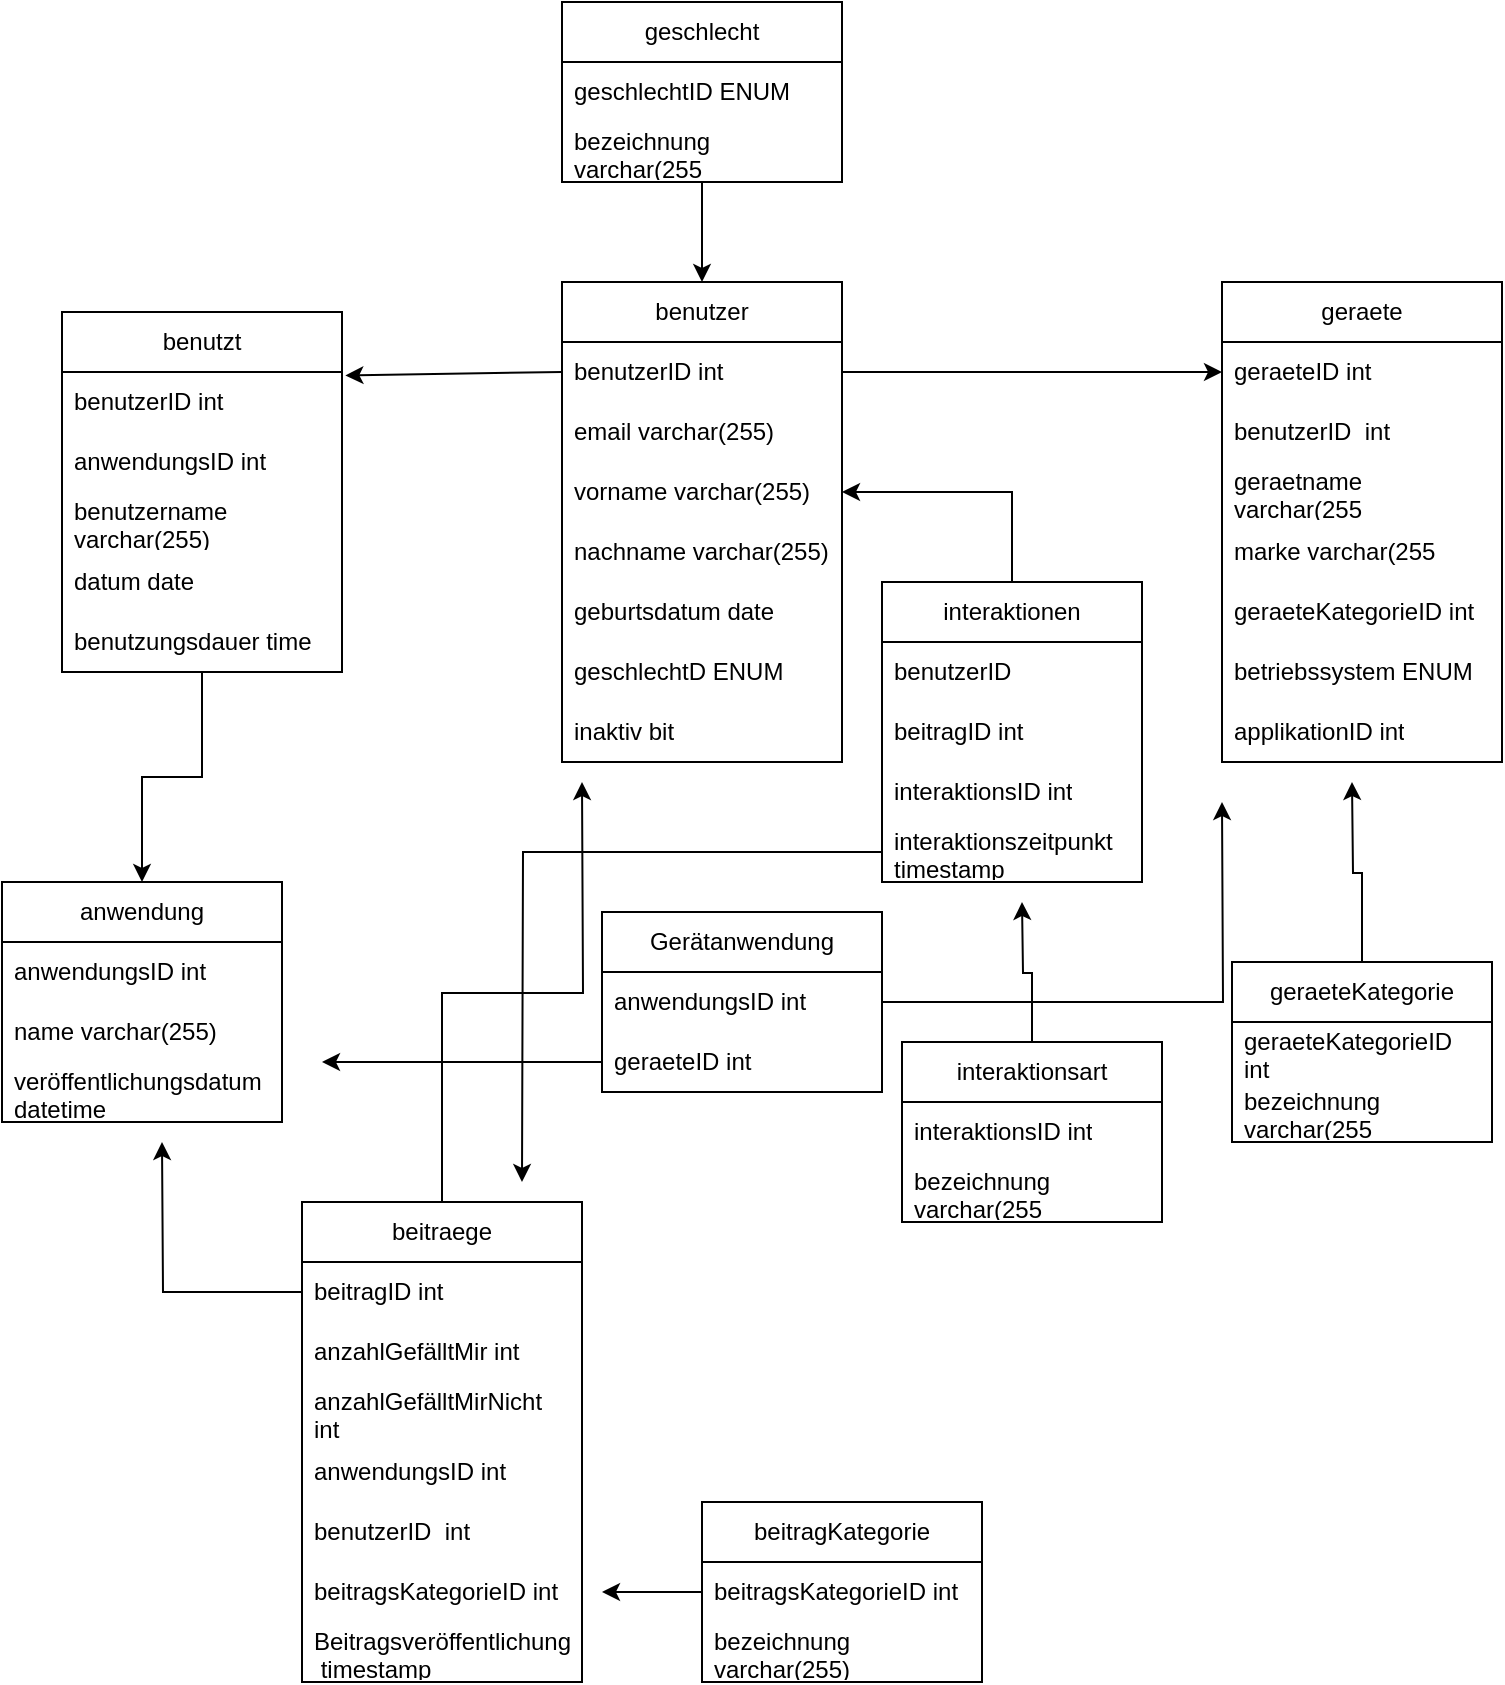 <mxfile version="22.0.3" type="github">
  <diagram name="Seite-1" id="pGpo4Mplg9-AZ32leIMH">
    <mxGraphModel dx="883" dy="2093" grid="1" gridSize="10" guides="1" tooltips="1" connect="1" arrows="1" fold="1" page="1" pageScale="1" pageWidth="827" pageHeight="1169" math="0" shadow="0">
      <root>
        <mxCell id="0" />
        <mxCell id="1" parent="0" />
        <mxCell id="y74Fso-SBo1mJ85XIeV5-77" style="edgeStyle=orthogonalEdgeStyle;rounded=0;orthogonalLoop=1;jettySize=auto;html=1;entryX=0.5;entryY=0;entryDx=0;entryDy=0;" edge="1" parent="1" source="y74Fso-SBo1mJ85XIeV5-1" target="y74Fso-SBo1mJ85XIeV5-23">
          <mxGeometry relative="1" as="geometry" />
        </mxCell>
        <mxCell id="y74Fso-SBo1mJ85XIeV5-1" value="benutzt" style="swimlane;fontStyle=0;childLayout=stackLayout;horizontal=1;startSize=30;horizontalStack=0;resizeParent=1;resizeParentMax=0;resizeLast=0;collapsible=1;marginBottom=0;whiteSpace=wrap;html=1;" vertex="1" parent="1">
          <mxGeometry x="50" y="85" width="140" height="180" as="geometry" />
        </mxCell>
        <mxCell id="y74Fso-SBo1mJ85XIeV5-2" value="benutzerID int&amp;nbsp;" style="text;strokeColor=none;fillColor=none;align=left;verticalAlign=middle;spacingLeft=4;spacingRight=4;overflow=hidden;points=[[0,0.5],[1,0.5]];portConstraint=eastwest;rotatable=0;whiteSpace=wrap;html=1;" vertex="1" parent="y74Fso-SBo1mJ85XIeV5-1">
          <mxGeometry y="30" width="140" height="30" as="geometry" />
        </mxCell>
        <mxCell id="y74Fso-SBo1mJ85XIeV5-3" value="anwendungsID int" style="text;strokeColor=none;fillColor=none;align=left;verticalAlign=middle;spacingLeft=4;spacingRight=4;overflow=hidden;points=[[0,0.5],[1,0.5]];portConstraint=eastwest;rotatable=0;whiteSpace=wrap;html=1;" vertex="1" parent="y74Fso-SBo1mJ85XIeV5-1">
          <mxGeometry y="60" width="140" height="30" as="geometry" />
        </mxCell>
        <mxCell id="y74Fso-SBo1mJ85XIeV5-6" value="benutzername varchar(255)" style="text;strokeColor=none;fillColor=none;align=left;verticalAlign=middle;spacingLeft=4;spacingRight=4;overflow=hidden;points=[[0,0.5],[1,0.5]];portConstraint=eastwest;rotatable=0;whiteSpace=wrap;html=1;" vertex="1" parent="y74Fso-SBo1mJ85XIeV5-1">
          <mxGeometry y="90" width="140" height="30" as="geometry" />
        </mxCell>
        <mxCell id="y74Fso-SBo1mJ85XIeV5-7" value="datum date" style="text;strokeColor=none;fillColor=none;align=left;verticalAlign=middle;spacingLeft=4;spacingRight=4;overflow=hidden;points=[[0,0.5],[1,0.5]];portConstraint=eastwest;rotatable=0;whiteSpace=wrap;html=1;" vertex="1" parent="y74Fso-SBo1mJ85XIeV5-1">
          <mxGeometry y="120" width="140" height="30" as="geometry" />
        </mxCell>
        <mxCell id="y74Fso-SBo1mJ85XIeV5-9" value="benutzungsdauer time" style="text;strokeColor=none;fillColor=none;align=left;verticalAlign=middle;spacingLeft=4;spacingRight=4;overflow=hidden;points=[[0,0.5],[1,0.5]];portConstraint=eastwest;rotatable=0;whiteSpace=wrap;html=1;" vertex="1" parent="y74Fso-SBo1mJ85XIeV5-1">
          <mxGeometry y="150" width="140" height="30" as="geometry" />
        </mxCell>
        <mxCell id="y74Fso-SBo1mJ85XIeV5-10" value="benutzer" style="swimlane;fontStyle=0;childLayout=stackLayout;horizontal=1;startSize=30;horizontalStack=0;resizeParent=1;resizeParentMax=0;resizeLast=0;collapsible=1;marginBottom=0;whiteSpace=wrap;html=1;" vertex="1" parent="1">
          <mxGeometry x="300" y="70" width="140" height="240" as="geometry" />
        </mxCell>
        <mxCell id="y74Fso-SBo1mJ85XIeV5-11" value="benutzerID int" style="text;strokeColor=none;fillColor=none;align=left;verticalAlign=middle;spacingLeft=4;spacingRight=4;overflow=hidden;points=[[0,0.5],[1,0.5]];portConstraint=eastwest;rotatable=0;whiteSpace=wrap;html=1;" vertex="1" parent="y74Fso-SBo1mJ85XIeV5-10">
          <mxGeometry y="30" width="140" height="30" as="geometry" />
        </mxCell>
        <mxCell id="y74Fso-SBo1mJ85XIeV5-12" value="email varchar(255)" style="text;strokeColor=none;fillColor=none;align=left;verticalAlign=middle;spacingLeft=4;spacingRight=4;overflow=hidden;points=[[0,0.5],[1,0.5]];portConstraint=eastwest;rotatable=0;whiteSpace=wrap;html=1;" vertex="1" parent="y74Fso-SBo1mJ85XIeV5-10">
          <mxGeometry y="60" width="140" height="30" as="geometry" />
        </mxCell>
        <mxCell id="y74Fso-SBo1mJ85XIeV5-13" value="vorname varchar(255)" style="text;strokeColor=none;fillColor=none;align=left;verticalAlign=middle;spacingLeft=4;spacingRight=4;overflow=hidden;points=[[0,0.5],[1,0.5]];portConstraint=eastwest;rotatable=0;whiteSpace=wrap;html=1;" vertex="1" parent="y74Fso-SBo1mJ85XIeV5-10">
          <mxGeometry y="90" width="140" height="30" as="geometry" />
        </mxCell>
        <mxCell id="y74Fso-SBo1mJ85XIeV5-14" value="nachname varchar(255)" style="text;strokeColor=none;fillColor=none;align=left;verticalAlign=middle;spacingLeft=4;spacingRight=4;overflow=hidden;points=[[0,0.5],[1,0.5]];portConstraint=eastwest;rotatable=0;whiteSpace=wrap;html=1;" vertex="1" parent="y74Fso-SBo1mJ85XIeV5-10">
          <mxGeometry y="120" width="140" height="30" as="geometry" />
        </mxCell>
        <mxCell id="y74Fso-SBo1mJ85XIeV5-15" value="geburtsdatum date" style="text;strokeColor=none;fillColor=none;align=left;verticalAlign=middle;spacingLeft=4;spacingRight=4;overflow=hidden;points=[[0,0.5],[1,0.5]];portConstraint=eastwest;rotatable=0;whiteSpace=wrap;html=1;" vertex="1" parent="y74Fso-SBo1mJ85XIeV5-10">
          <mxGeometry y="150" width="140" height="30" as="geometry" />
        </mxCell>
        <mxCell id="y74Fso-SBo1mJ85XIeV5-16" value="geschlechtD ENUM" style="text;strokeColor=none;fillColor=none;align=left;verticalAlign=middle;spacingLeft=4;spacingRight=4;overflow=hidden;points=[[0,0.5],[1,0.5]];portConstraint=eastwest;rotatable=0;whiteSpace=wrap;html=1;" vertex="1" parent="y74Fso-SBo1mJ85XIeV5-10">
          <mxGeometry y="180" width="140" height="30" as="geometry" />
        </mxCell>
        <mxCell id="y74Fso-SBo1mJ85XIeV5-99" value="inaktiv bit" style="text;strokeColor=none;fillColor=none;align=left;verticalAlign=middle;spacingLeft=4;spacingRight=4;overflow=hidden;points=[[0,0.5],[1,0.5]];portConstraint=eastwest;rotatable=0;whiteSpace=wrap;html=1;" vertex="1" parent="y74Fso-SBo1mJ85XIeV5-10">
          <mxGeometry y="210" width="140" height="30" as="geometry" />
        </mxCell>
        <mxCell id="y74Fso-SBo1mJ85XIeV5-72" value="" style="edgeStyle=orthogonalEdgeStyle;rounded=0;orthogonalLoop=1;jettySize=auto;html=1;" edge="1" parent="1" source="y74Fso-SBo1mJ85XIeV5-17">
          <mxGeometry relative="1" as="geometry">
            <mxPoint x="370" y="70" as="targetPoint" />
          </mxGeometry>
        </mxCell>
        <mxCell id="y74Fso-SBo1mJ85XIeV5-17" value="geschlecht" style="swimlane;fontStyle=0;childLayout=stackLayout;horizontal=1;startSize=30;horizontalStack=0;resizeParent=1;resizeParentMax=0;resizeLast=0;collapsible=1;marginBottom=0;whiteSpace=wrap;html=1;" vertex="1" parent="1">
          <mxGeometry x="300" y="-70" width="140" height="90" as="geometry" />
        </mxCell>
        <mxCell id="y74Fso-SBo1mJ85XIeV5-18" value="geschlechtID ENUM" style="text;strokeColor=none;fillColor=none;align=left;verticalAlign=middle;spacingLeft=4;spacingRight=4;overflow=hidden;points=[[0,0.5],[1,0.5]];portConstraint=eastwest;rotatable=0;whiteSpace=wrap;html=1;" vertex="1" parent="y74Fso-SBo1mJ85XIeV5-17">
          <mxGeometry y="30" width="140" height="30" as="geometry" />
        </mxCell>
        <mxCell id="y74Fso-SBo1mJ85XIeV5-19" value="bezeichnung varchar(255" style="text;strokeColor=none;fillColor=none;align=left;verticalAlign=middle;spacingLeft=4;spacingRight=4;overflow=hidden;points=[[0,0.5],[1,0.5]];portConstraint=eastwest;rotatable=0;whiteSpace=wrap;html=1;" vertex="1" parent="y74Fso-SBo1mJ85XIeV5-17">
          <mxGeometry y="60" width="140" height="30" as="geometry" />
        </mxCell>
        <mxCell id="y74Fso-SBo1mJ85XIeV5-23" value="anwendung" style="swimlane;fontStyle=0;childLayout=stackLayout;horizontal=1;startSize=30;horizontalStack=0;resizeParent=1;resizeParentMax=0;resizeLast=0;collapsible=1;marginBottom=0;whiteSpace=wrap;html=1;" vertex="1" parent="1">
          <mxGeometry x="20" y="370" width="140" height="120" as="geometry" />
        </mxCell>
        <mxCell id="y74Fso-SBo1mJ85XIeV5-24" value="anwendungsID int" style="text;strokeColor=none;fillColor=none;align=left;verticalAlign=middle;spacingLeft=4;spacingRight=4;overflow=hidden;points=[[0,0.5],[1,0.5]];portConstraint=eastwest;rotatable=0;whiteSpace=wrap;html=1;" vertex="1" parent="y74Fso-SBo1mJ85XIeV5-23">
          <mxGeometry y="30" width="140" height="30" as="geometry" />
        </mxCell>
        <mxCell id="y74Fso-SBo1mJ85XIeV5-25" value="name varchar(255)" style="text;strokeColor=none;fillColor=none;align=left;verticalAlign=middle;spacingLeft=4;spacingRight=4;overflow=hidden;points=[[0,0.5],[1,0.5]];portConstraint=eastwest;rotatable=0;whiteSpace=wrap;html=1;" vertex="1" parent="y74Fso-SBo1mJ85XIeV5-23">
          <mxGeometry y="60" width="140" height="30" as="geometry" />
        </mxCell>
        <mxCell id="y74Fso-SBo1mJ85XIeV5-26" value="veröffentlichungsdatum datetime" style="text;strokeColor=none;fillColor=none;align=left;verticalAlign=middle;spacingLeft=4;spacingRight=4;overflow=hidden;points=[[0,0.5],[1,0.5]];portConstraint=eastwest;rotatable=0;whiteSpace=wrap;html=1;" vertex="1" parent="y74Fso-SBo1mJ85XIeV5-23">
          <mxGeometry y="90" width="140" height="30" as="geometry" />
        </mxCell>
        <mxCell id="y74Fso-SBo1mJ85XIeV5-79" style="edgeStyle=orthogonalEdgeStyle;rounded=0;orthogonalLoop=1;jettySize=auto;html=1;" edge="1" parent="1" source="y74Fso-SBo1mJ85XIeV5-29">
          <mxGeometry relative="1" as="geometry">
            <mxPoint x="695" y="320" as="targetPoint" />
          </mxGeometry>
        </mxCell>
        <mxCell id="y74Fso-SBo1mJ85XIeV5-29" value="geraeteKategorie" style="swimlane;fontStyle=0;childLayout=stackLayout;horizontal=1;startSize=30;horizontalStack=0;resizeParent=1;resizeParentMax=0;resizeLast=0;collapsible=1;marginBottom=0;whiteSpace=wrap;html=1;" vertex="1" parent="1">
          <mxGeometry x="635" y="410" width="130" height="90" as="geometry" />
        </mxCell>
        <mxCell id="y74Fso-SBo1mJ85XIeV5-30" value="geraeteKategorieID int" style="text;strokeColor=none;fillColor=none;align=left;verticalAlign=middle;spacingLeft=4;spacingRight=4;overflow=hidden;points=[[0,0.5],[1,0.5]];portConstraint=eastwest;rotatable=0;whiteSpace=wrap;html=1;" vertex="1" parent="y74Fso-SBo1mJ85XIeV5-29">
          <mxGeometry y="30" width="130" height="30" as="geometry" />
        </mxCell>
        <mxCell id="y74Fso-SBo1mJ85XIeV5-31" value="bezeichnung varchar(255" style="text;strokeColor=none;fillColor=none;align=left;verticalAlign=middle;spacingLeft=4;spacingRight=4;overflow=hidden;points=[[0,0.5],[1,0.5]];portConstraint=eastwest;rotatable=0;whiteSpace=wrap;html=1;" vertex="1" parent="y74Fso-SBo1mJ85XIeV5-29">
          <mxGeometry y="60" width="130" height="30" as="geometry" />
        </mxCell>
        <mxCell id="y74Fso-SBo1mJ85XIeV5-32" value="beitragKategorie" style="swimlane;fontStyle=0;childLayout=stackLayout;horizontal=1;startSize=30;horizontalStack=0;resizeParent=1;resizeParentMax=0;resizeLast=0;collapsible=1;marginBottom=0;whiteSpace=wrap;html=1;" vertex="1" parent="1">
          <mxGeometry x="370" y="680" width="140" height="90" as="geometry" />
        </mxCell>
        <mxCell id="y74Fso-SBo1mJ85XIeV5-105" style="edgeStyle=orthogonalEdgeStyle;rounded=0;orthogonalLoop=1;jettySize=auto;html=1;" edge="1" parent="y74Fso-SBo1mJ85XIeV5-32" source="y74Fso-SBo1mJ85XIeV5-33">
          <mxGeometry relative="1" as="geometry">
            <mxPoint x="-50" y="45" as="targetPoint" />
          </mxGeometry>
        </mxCell>
        <mxCell id="y74Fso-SBo1mJ85XIeV5-33" value="beitragsKategorieID int" style="text;strokeColor=none;fillColor=none;align=left;verticalAlign=middle;spacingLeft=4;spacingRight=4;overflow=hidden;points=[[0,0.5],[1,0.5]];portConstraint=eastwest;rotatable=0;whiteSpace=wrap;html=1;" vertex="1" parent="y74Fso-SBo1mJ85XIeV5-32">
          <mxGeometry y="30" width="140" height="30" as="geometry" />
        </mxCell>
        <mxCell id="y74Fso-SBo1mJ85XIeV5-34" value="bezeichnung varchar(255)" style="text;strokeColor=none;fillColor=none;align=left;verticalAlign=middle;spacingLeft=4;spacingRight=4;overflow=hidden;points=[[0,0.5],[1,0.5]];portConstraint=eastwest;rotatable=0;whiteSpace=wrap;html=1;" vertex="1" parent="y74Fso-SBo1mJ85XIeV5-32">
          <mxGeometry y="60" width="140" height="30" as="geometry" />
        </mxCell>
        <mxCell id="y74Fso-SBo1mJ85XIeV5-35" value="geraete" style="swimlane;fontStyle=0;childLayout=stackLayout;horizontal=1;startSize=30;horizontalStack=0;resizeParent=1;resizeParentMax=0;resizeLast=0;collapsible=1;marginBottom=0;whiteSpace=wrap;html=1;" vertex="1" parent="1">
          <mxGeometry x="630" y="70" width="140" height="240" as="geometry" />
        </mxCell>
        <mxCell id="y74Fso-SBo1mJ85XIeV5-42" value="geraeteID int" style="text;strokeColor=none;fillColor=none;align=left;verticalAlign=middle;spacingLeft=4;spacingRight=4;overflow=hidden;points=[[0,0.5],[1,0.5]];portConstraint=eastwest;rotatable=0;whiteSpace=wrap;html=1;" vertex="1" parent="y74Fso-SBo1mJ85XIeV5-35">
          <mxGeometry y="30" width="140" height="30" as="geometry" />
        </mxCell>
        <mxCell id="y74Fso-SBo1mJ85XIeV5-36" value="benutzerID &amp;nbsp;int" style="text;strokeColor=none;fillColor=none;align=left;verticalAlign=middle;spacingLeft=4;spacingRight=4;overflow=hidden;points=[[0,0.5],[1,0.5]];portConstraint=eastwest;rotatable=0;whiteSpace=wrap;html=1;" vertex="1" parent="y74Fso-SBo1mJ85XIeV5-35">
          <mxGeometry y="60" width="140" height="30" as="geometry" />
        </mxCell>
        <mxCell id="y74Fso-SBo1mJ85XIeV5-37" value="geraetname varchar(255" style="text;strokeColor=none;fillColor=none;align=left;verticalAlign=middle;spacingLeft=4;spacingRight=4;overflow=hidden;points=[[0,0.5],[1,0.5]];portConstraint=eastwest;rotatable=0;whiteSpace=wrap;html=1;" vertex="1" parent="y74Fso-SBo1mJ85XIeV5-35">
          <mxGeometry y="90" width="140" height="30" as="geometry" />
        </mxCell>
        <mxCell id="y74Fso-SBo1mJ85XIeV5-38" value="marke varchar(255" style="text;strokeColor=none;fillColor=none;align=left;verticalAlign=middle;spacingLeft=4;spacingRight=4;overflow=hidden;points=[[0,0.5],[1,0.5]];portConstraint=eastwest;rotatable=0;whiteSpace=wrap;html=1;" vertex="1" parent="y74Fso-SBo1mJ85XIeV5-35">
          <mxGeometry y="120" width="140" height="30" as="geometry" />
        </mxCell>
        <mxCell id="y74Fso-SBo1mJ85XIeV5-40" value="geraeteKategorieID int" style="text;strokeColor=none;fillColor=none;align=left;verticalAlign=middle;spacingLeft=4;spacingRight=4;overflow=hidden;points=[[0,0.5],[1,0.5]];portConstraint=eastwest;rotatable=0;whiteSpace=wrap;html=1;" vertex="1" parent="y74Fso-SBo1mJ85XIeV5-35">
          <mxGeometry y="150" width="140" height="30" as="geometry" />
        </mxCell>
        <mxCell id="y74Fso-SBo1mJ85XIeV5-41" value="betriebssystem ENUM" style="text;strokeColor=none;fillColor=none;align=left;verticalAlign=middle;spacingLeft=4;spacingRight=4;overflow=hidden;points=[[0,0.5],[1,0.5]];portConstraint=eastwest;rotatable=0;whiteSpace=wrap;html=1;" vertex="1" parent="y74Fso-SBo1mJ85XIeV5-35">
          <mxGeometry y="180" width="140" height="30" as="geometry" />
        </mxCell>
        <mxCell id="y74Fso-SBo1mJ85XIeV5-78" value="applikationID int" style="text;strokeColor=none;fillColor=none;align=left;verticalAlign=middle;spacingLeft=4;spacingRight=4;overflow=hidden;points=[[0,0.5],[1,0.5]];portConstraint=eastwest;rotatable=0;whiteSpace=wrap;html=1;" vertex="1" parent="y74Fso-SBo1mJ85XIeV5-35">
          <mxGeometry y="210" width="140" height="30" as="geometry" />
        </mxCell>
        <mxCell id="y74Fso-SBo1mJ85XIeV5-106" style="edgeStyle=orthogonalEdgeStyle;rounded=0;orthogonalLoop=1;jettySize=auto;html=1;" edge="1" parent="1" source="y74Fso-SBo1mJ85XIeV5-43">
          <mxGeometry relative="1" as="geometry">
            <mxPoint x="310" y="320" as="targetPoint" />
          </mxGeometry>
        </mxCell>
        <mxCell id="y74Fso-SBo1mJ85XIeV5-43" value="beitraege" style="swimlane;fontStyle=0;childLayout=stackLayout;horizontal=1;startSize=30;horizontalStack=0;resizeParent=1;resizeParentMax=0;resizeLast=0;collapsible=1;marginBottom=0;whiteSpace=wrap;html=1;" vertex="1" parent="1">
          <mxGeometry x="170" y="530" width="140" height="240" as="geometry" />
        </mxCell>
        <mxCell id="y74Fso-SBo1mJ85XIeV5-108" style="edgeStyle=orthogonalEdgeStyle;rounded=0;orthogonalLoop=1;jettySize=auto;html=1;" edge="1" parent="y74Fso-SBo1mJ85XIeV5-43" source="y74Fso-SBo1mJ85XIeV5-44">
          <mxGeometry relative="1" as="geometry">
            <mxPoint x="-70.0" y="-30" as="targetPoint" />
          </mxGeometry>
        </mxCell>
        <mxCell id="y74Fso-SBo1mJ85XIeV5-44" value="beitragID int" style="text;strokeColor=none;fillColor=none;align=left;verticalAlign=middle;spacingLeft=4;spacingRight=4;overflow=hidden;points=[[0,0.5],[1,0.5]];portConstraint=eastwest;rotatable=0;whiteSpace=wrap;html=1;" vertex="1" parent="y74Fso-SBo1mJ85XIeV5-43">
          <mxGeometry y="30" width="140" height="30" as="geometry" />
        </mxCell>
        <mxCell id="y74Fso-SBo1mJ85XIeV5-46" value="anzahlGefälltMir int" style="text;strokeColor=none;fillColor=none;align=left;verticalAlign=middle;spacingLeft=4;spacingRight=4;overflow=hidden;points=[[0,0.5],[1,0.5]];portConstraint=eastwest;rotatable=0;whiteSpace=wrap;html=1;" vertex="1" parent="y74Fso-SBo1mJ85XIeV5-43">
          <mxGeometry y="60" width="140" height="30" as="geometry" />
        </mxCell>
        <mxCell id="y74Fso-SBo1mJ85XIeV5-47" value="anzahlGefälltMirNicht int" style="text;strokeColor=none;fillColor=none;align=left;verticalAlign=middle;spacingLeft=4;spacingRight=4;overflow=hidden;points=[[0,0.5],[1,0.5]];portConstraint=eastwest;rotatable=0;whiteSpace=wrap;html=1;" vertex="1" parent="y74Fso-SBo1mJ85XIeV5-43">
          <mxGeometry y="90" width="140" height="30" as="geometry" />
        </mxCell>
        <mxCell id="y74Fso-SBo1mJ85XIeV5-48" value="anwendungsID int" style="text;strokeColor=none;fillColor=none;align=left;verticalAlign=middle;spacingLeft=4;spacingRight=4;overflow=hidden;points=[[0,0.5],[1,0.5]];portConstraint=eastwest;rotatable=0;whiteSpace=wrap;html=1;" vertex="1" parent="y74Fso-SBo1mJ85XIeV5-43">
          <mxGeometry y="120" width="140" height="30" as="geometry" />
        </mxCell>
        <mxCell id="y74Fso-SBo1mJ85XIeV5-45" value="benutzerID &amp;nbsp;int" style="text;strokeColor=none;fillColor=none;align=left;verticalAlign=middle;spacingLeft=4;spacingRight=4;overflow=hidden;points=[[0,0.5],[1,0.5]];portConstraint=eastwest;rotatable=0;whiteSpace=wrap;html=1;" vertex="1" parent="y74Fso-SBo1mJ85XIeV5-43">
          <mxGeometry y="150" width="140" height="30" as="geometry" />
        </mxCell>
        <mxCell id="y74Fso-SBo1mJ85XIeV5-49" value="beitragsKategorieID int" style="text;strokeColor=none;fillColor=none;align=left;verticalAlign=middle;spacingLeft=4;spacingRight=4;overflow=hidden;points=[[0,0.5],[1,0.5]];portConstraint=eastwest;rotatable=0;whiteSpace=wrap;html=1;" vertex="1" parent="y74Fso-SBo1mJ85XIeV5-43">
          <mxGeometry y="180" width="140" height="30" as="geometry" />
        </mxCell>
        <mxCell id="y74Fso-SBo1mJ85XIeV5-93" value="Beitragsveröffentlichung &amp;nbsp;timestamp" style="text;strokeColor=none;fillColor=none;align=left;verticalAlign=middle;spacingLeft=4;spacingRight=4;overflow=hidden;points=[[0,0.5],[1,0.5]];portConstraint=eastwest;rotatable=0;whiteSpace=wrap;html=1;" vertex="1" parent="y74Fso-SBo1mJ85XIeV5-43">
          <mxGeometry y="210" width="140" height="30" as="geometry" />
        </mxCell>
        <mxCell id="y74Fso-SBo1mJ85XIeV5-73" style="edgeStyle=orthogonalEdgeStyle;rounded=0;orthogonalLoop=1;jettySize=auto;html=1;entryX=1;entryY=0.5;entryDx=0;entryDy=0;" edge="1" parent="1" source="y74Fso-SBo1mJ85XIeV5-50" target="y74Fso-SBo1mJ85XIeV5-13">
          <mxGeometry relative="1" as="geometry" />
        </mxCell>
        <mxCell id="y74Fso-SBo1mJ85XIeV5-50" value="interaktionen" style="swimlane;fontStyle=0;childLayout=stackLayout;horizontal=1;startSize=30;horizontalStack=0;resizeParent=1;resizeParentMax=0;resizeLast=0;collapsible=1;marginBottom=0;whiteSpace=wrap;html=1;" vertex="1" parent="1">
          <mxGeometry x="460" y="220" width="130" height="150" as="geometry" />
        </mxCell>
        <mxCell id="y74Fso-SBo1mJ85XIeV5-51" value="benutzerID" style="text;strokeColor=none;fillColor=none;align=left;verticalAlign=middle;spacingLeft=4;spacingRight=4;overflow=hidden;points=[[0,0.5],[1,0.5]];portConstraint=eastwest;rotatable=0;whiteSpace=wrap;html=1;" vertex="1" parent="y74Fso-SBo1mJ85XIeV5-50">
          <mxGeometry y="30" width="130" height="30" as="geometry" />
        </mxCell>
        <mxCell id="y74Fso-SBo1mJ85XIeV5-52" value="beitragID int" style="text;strokeColor=none;fillColor=none;align=left;verticalAlign=middle;spacingLeft=4;spacingRight=4;overflow=hidden;points=[[0,0.5],[1,0.5]];portConstraint=eastwest;rotatable=0;whiteSpace=wrap;html=1;" vertex="1" parent="y74Fso-SBo1mJ85XIeV5-50">
          <mxGeometry y="60" width="130" height="30" as="geometry" />
        </mxCell>
        <mxCell id="y74Fso-SBo1mJ85XIeV5-80" value="interaktionsID int" style="text;strokeColor=none;fillColor=none;align=left;verticalAlign=middle;spacingLeft=4;spacingRight=4;overflow=hidden;points=[[0,0.5],[1,0.5]];portConstraint=eastwest;rotatable=0;whiteSpace=wrap;html=1;" vertex="1" parent="y74Fso-SBo1mJ85XIeV5-50">
          <mxGeometry y="90" width="130" height="30" as="geometry" />
        </mxCell>
        <mxCell id="y74Fso-SBo1mJ85XIeV5-111" style="edgeStyle=orthogonalEdgeStyle;rounded=0;orthogonalLoop=1;jettySize=auto;html=1;" edge="1" parent="y74Fso-SBo1mJ85XIeV5-50" source="y74Fso-SBo1mJ85XIeV5-96">
          <mxGeometry relative="1" as="geometry">
            <mxPoint x="-180" y="300" as="targetPoint" />
          </mxGeometry>
        </mxCell>
        <mxCell id="y74Fso-SBo1mJ85XIeV5-96" value="interaktionszeitpunkt&amp;nbsp;&lt;br&gt;timestamp" style="text;strokeColor=none;fillColor=none;align=left;verticalAlign=middle;spacingLeft=4;spacingRight=4;overflow=hidden;points=[[0,0.5],[1,0.5]];portConstraint=eastwest;rotatable=0;whiteSpace=wrap;html=1;" vertex="1" parent="y74Fso-SBo1mJ85XIeV5-50">
          <mxGeometry y="120" width="130" height="30" as="geometry" />
        </mxCell>
        <mxCell id="y74Fso-SBo1mJ85XIeV5-56" style="rounded=0;orthogonalLoop=1;jettySize=auto;html=1;exitX=0;exitY=0.5;exitDx=0;exitDy=0;entryX=1.012;entryY=0.057;entryDx=0;entryDy=0;entryPerimeter=0;" edge="1" parent="1" source="y74Fso-SBo1mJ85XIeV5-11" target="y74Fso-SBo1mJ85XIeV5-2">
          <mxGeometry relative="1" as="geometry" />
        </mxCell>
        <mxCell id="y74Fso-SBo1mJ85XIeV5-57" style="edgeStyle=orthogonalEdgeStyle;rounded=0;orthogonalLoop=1;jettySize=auto;html=1;exitX=1;exitY=0.5;exitDx=0;exitDy=0;entryX=0;entryY=0.5;entryDx=0;entryDy=0;" edge="1" parent="1" source="y74Fso-SBo1mJ85XIeV5-11" target="y74Fso-SBo1mJ85XIeV5-42">
          <mxGeometry relative="1" as="geometry" />
        </mxCell>
        <mxCell id="y74Fso-SBo1mJ85XIeV5-98" style="edgeStyle=orthogonalEdgeStyle;rounded=0;orthogonalLoop=1;jettySize=auto;html=1;" edge="1" parent="1" source="y74Fso-SBo1mJ85XIeV5-81">
          <mxGeometry relative="1" as="geometry">
            <mxPoint x="530" y="380" as="targetPoint" />
          </mxGeometry>
        </mxCell>
        <mxCell id="y74Fso-SBo1mJ85XIeV5-81" value="interaktionsart" style="swimlane;fontStyle=0;childLayout=stackLayout;horizontal=1;startSize=30;horizontalStack=0;resizeParent=1;resizeParentMax=0;resizeLast=0;collapsible=1;marginBottom=0;whiteSpace=wrap;html=1;" vertex="1" parent="1">
          <mxGeometry x="470" y="450" width="130" height="90" as="geometry" />
        </mxCell>
        <mxCell id="y74Fso-SBo1mJ85XIeV5-83" value="interaktionsID int" style="text;strokeColor=none;fillColor=none;align=left;verticalAlign=middle;spacingLeft=4;spacingRight=4;overflow=hidden;points=[[0,0.5],[1,0.5]];portConstraint=eastwest;rotatable=0;whiteSpace=wrap;html=1;" vertex="1" parent="y74Fso-SBo1mJ85XIeV5-81">
          <mxGeometry y="30" width="130" height="30" as="geometry" />
        </mxCell>
        <mxCell id="y74Fso-SBo1mJ85XIeV5-85" value="bezeichnung varchar(255" style="text;strokeColor=none;fillColor=none;align=left;verticalAlign=middle;spacingLeft=4;spacingRight=4;overflow=hidden;points=[[0,0.5],[1,0.5]];portConstraint=eastwest;rotatable=0;whiteSpace=wrap;html=1;" vertex="1" parent="y74Fso-SBo1mJ85XIeV5-81">
          <mxGeometry y="60" width="130" height="30" as="geometry" />
        </mxCell>
        <mxCell id="y74Fso-SBo1mJ85XIeV5-110" style="edgeStyle=orthogonalEdgeStyle;rounded=0;orthogonalLoop=1;jettySize=auto;html=1;" edge="1" parent="1" source="y74Fso-SBo1mJ85XIeV5-100">
          <mxGeometry relative="1" as="geometry">
            <mxPoint x="630" y="330" as="targetPoint" />
          </mxGeometry>
        </mxCell>
        <mxCell id="y74Fso-SBo1mJ85XIeV5-100" value="Gerätanwendung" style="swimlane;fontStyle=0;childLayout=stackLayout;horizontal=1;startSize=30;horizontalStack=0;resizeParent=1;resizeParentMax=0;resizeLast=0;collapsible=1;marginBottom=0;whiteSpace=wrap;html=1;" vertex="1" parent="1">
          <mxGeometry x="320" y="385" width="140" height="90" as="geometry" />
        </mxCell>
        <mxCell id="y74Fso-SBo1mJ85XIeV5-101" value="anwendungsID int" style="text;strokeColor=none;fillColor=none;align=left;verticalAlign=middle;spacingLeft=4;spacingRight=4;overflow=hidden;points=[[0,0.5],[1,0.5]];portConstraint=eastwest;rotatable=0;whiteSpace=wrap;html=1;" vertex="1" parent="y74Fso-SBo1mJ85XIeV5-100">
          <mxGeometry y="30" width="140" height="30" as="geometry" />
        </mxCell>
        <mxCell id="y74Fso-SBo1mJ85XIeV5-109" style="edgeStyle=orthogonalEdgeStyle;rounded=0;orthogonalLoop=1;jettySize=auto;html=1;" edge="1" parent="y74Fso-SBo1mJ85XIeV5-100" source="y74Fso-SBo1mJ85XIeV5-103">
          <mxGeometry relative="1" as="geometry">
            <mxPoint x="-140" y="75" as="targetPoint" />
          </mxGeometry>
        </mxCell>
        <mxCell id="y74Fso-SBo1mJ85XIeV5-103" value="geraeteID int" style="text;strokeColor=none;fillColor=none;align=left;verticalAlign=middle;spacingLeft=4;spacingRight=4;overflow=hidden;points=[[0,0.5],[1,0.5]];portConstraint=eastwest;rotatable=0;whiteSpace=wrap;html=1;" vertex="1" parent="y74Fso-SBo1mJ85XIeV5-100">
          <mxGeometry y="60" width="140" height="30" as="geometry" />
        </mxCell>
      </root>
    </mxGraphModel>
  </diagram>
</mxfile>
